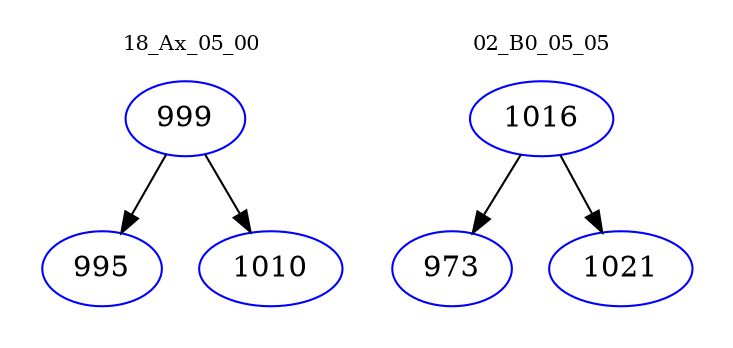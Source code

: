 digraph{
subgraph cluster_0 {
color = white
label = "18_Ax_05_00";
fontsize=10;
T0_999 [label="999", color="blue"]
T0_999 -> T0_995 [color="black"]
T0_995 [label="995", color="blue"]
T0_999 -> T0_1010 [color="black"]
T0_1010 [label="1010", color="blue"]
}
subgraph cluster_1 {
color = white
label = "02_B0_05_05";
fontsize=10;
T1_1016 [label="1016", color="blue"]
T1_1016 -> T1_973 [color="black"]
T1_973 [label="973", color="blue"]
T1_1016 -> T1_1021 [color="black"]
T1_1021 [label="1021", color="blue"]
}
}
